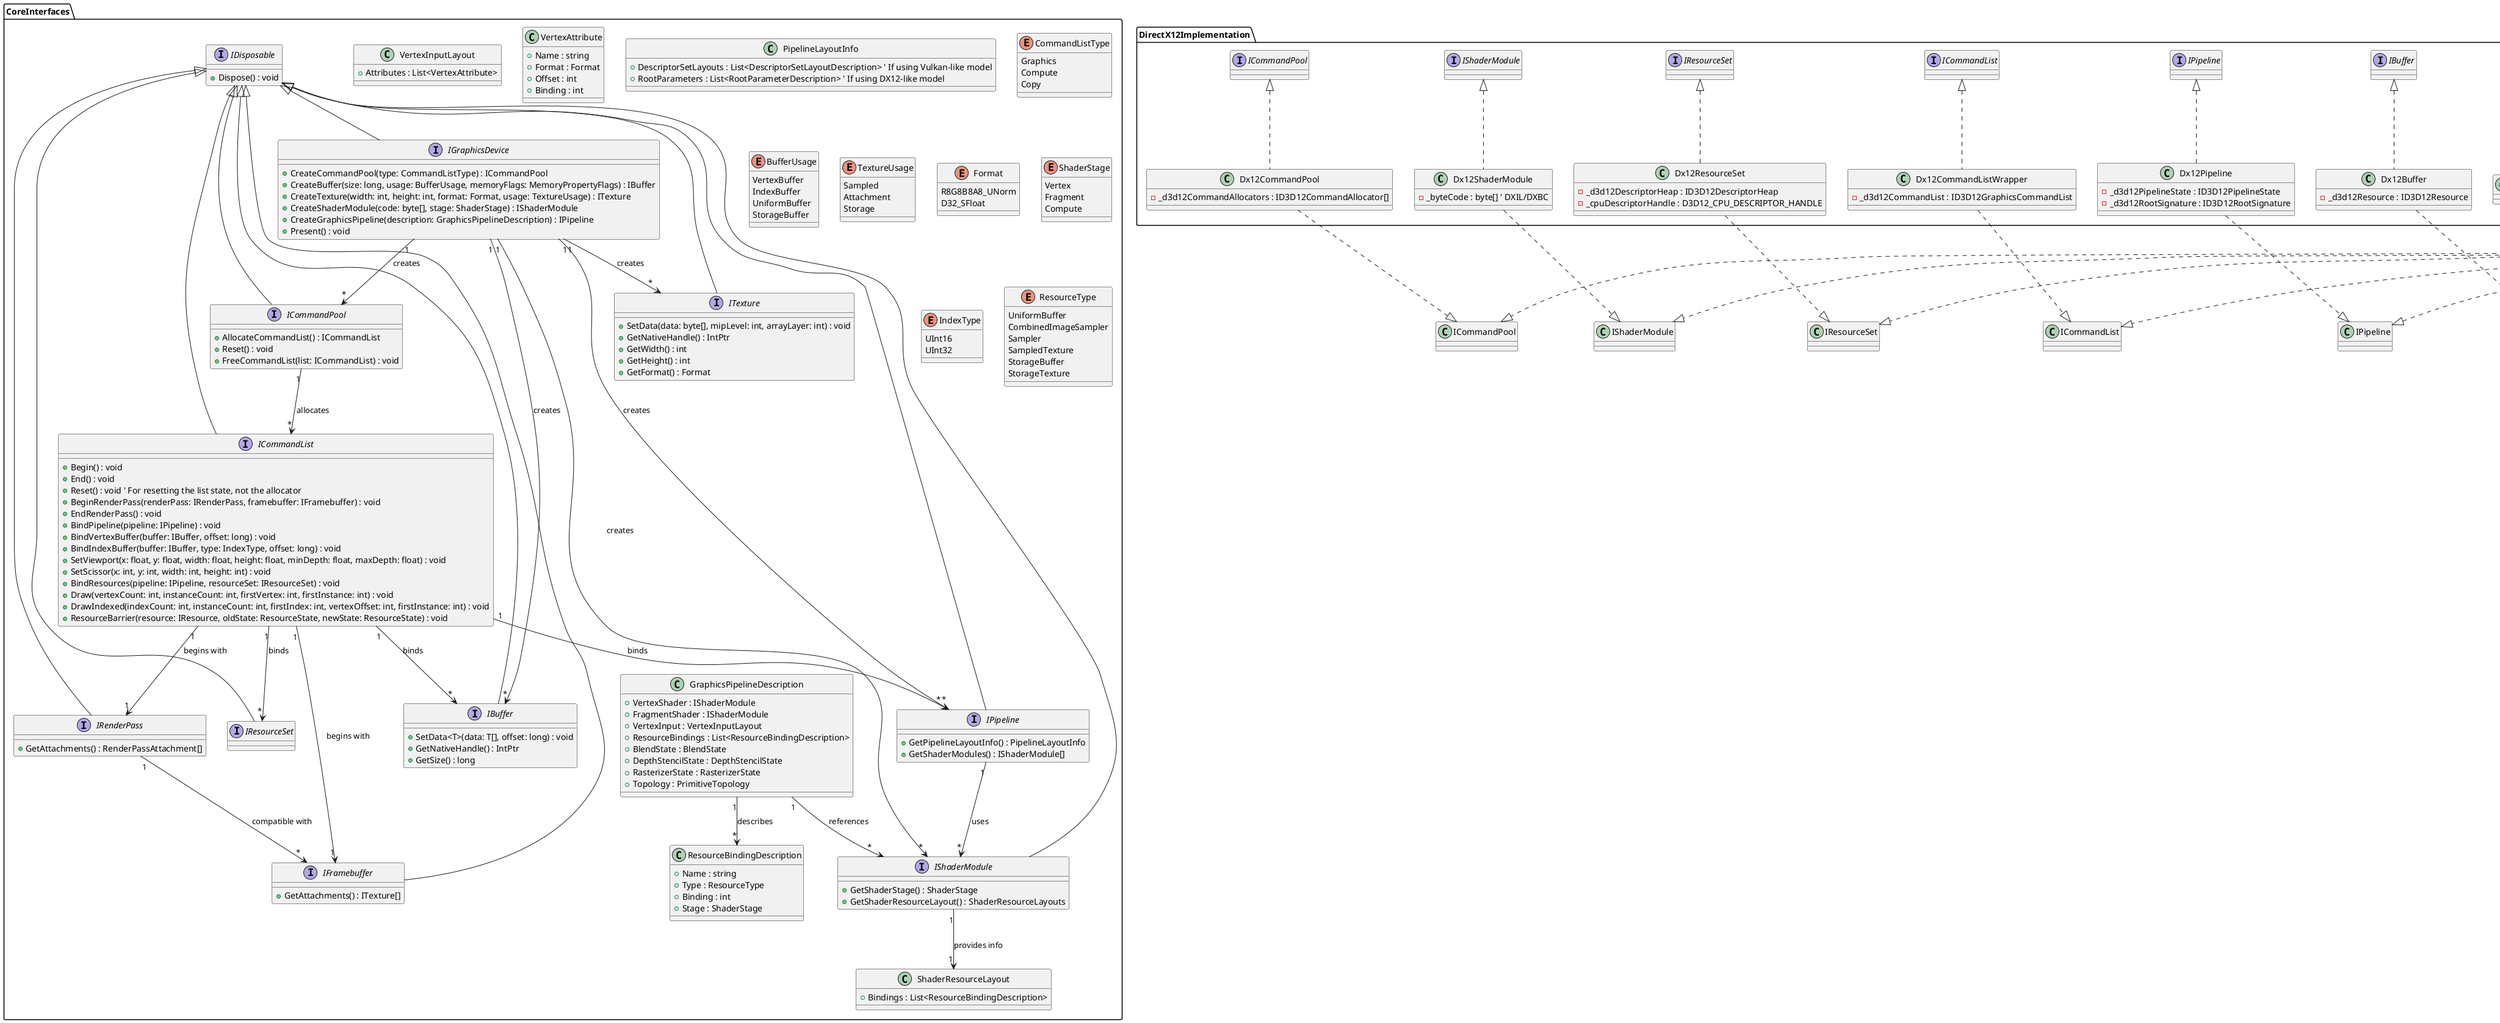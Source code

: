 @startuml GraphicsAPIInterfaces

package CoreInterfaces {
    interface IDisposable {
        + Dispose() : void
    }

    interface IGraphicsDevice extends IDisposable {
        + CreateCommandPool(type: CommandListType) : ICommandPool
        + CreateBuffer(size: long, usage: BufferUsage, memoryFlags: MemoryPropertyFlags) : IBuffer
        + CreateTexture(width: int, height: int, format: Format, usage: TextureUsage) : ITexture
        + CreateShaderModule(code: byte[], stage: ShaderStage) : IShaderModule
        + CreateGraphicsPipeline(description: GraphicsPipelineDescription) : IPipeline
        + Present() : void
    }

    interface ICommandPool extends IDisposable {
        + AllocateCommandList() : ICommandList
        + Reset() : void
        + FreeCommandList(list: ICommandList) : void
    }

    interface ICommandList extends IDisposable {
        + Begin() : void
        + End() : void
        + Reset() : void ' For resetting the list state, not the allocator
        + BeginRenderPass(renderPass: IRenderPass, framebuffer: IFramebuffer) : void
        + EndRenderPass() : void
        + BindPipeline(pipeline: IPipeline) : void
        + BindVertexBuffer(buffer: IBuffer, offset: long) : void
        + BindIndexBuffer(buffer: IBuffer, type: IndexType, offset: long) : void
        + SetViewport(x: float, y: float, width: float, height: float, minDepth: float, maxDepth: float) : void
        + SetScissor(x: int, y: int, width: int, height: int) : void
        + BindResources(pipeline: IPipeline, resourceSet: IResourceSet) : void
        + Draw(vertexCount: int, instanceCount: int, firstVertex: int, firstInstance: int) : void
        + DrawIndexed(indexCount: int, instanceCount: int, firstIndex: int, vertexOffset: int, firstInstance: int) : void
        + ResourceBarrier(resource: IResource, oldState: ResourceState, newState: ResourceState) : void
    }

    interface IBuffer extends IDisposable {
        + SetData<T>(data: T[], offset: long) : void
        + GetNativeHandle() : IntPtr
        + GetSize() : long
    }

    interface ITexture extends IDisposable {
        + SetData(data: byte[], mipLevel: int, arrayLayer: int) : void
        + GetNativeHandle() : IntPtr
        + GetWidth() : int
        + GetHeight() : int
        + GetFormat() : Format
    }

    interface IShaderModule extends IDisposable {
        + GetShaderStage() : ShaderStage
        + GetShaderResourceLayout() : ShaderResourceLayouts
    }

    interface IPipeline extends IDisposable {
        + GetPipelineLayoutInfo() : PipelineLayoutInfo
        + GetShaderModules() : IShaderModule[]
    }

    interface IResourceSet extends IDisposable {
    }

    interface IRenderPass extends IDisposable {
        + GetAttachments() : RenderPassAttachment[]
    }

    interface IFramebuffer extends IDisposable {
        + GetAttachments() : ITexture[]
    }

    class GraphicsPipelineDescription {
        + VertexShader : IShaderModule
        + FragmentShader : IShaderModule
        + VertexInput : VertexInputLayout
        + ResourceBindings : List<ResourceBindingDescription>
        + BlendState : BlendState
        + DepthStencilState : DepthStencilState
        + RasterizerState : RasterizerState
        + Topology : PrimitiveTopology
    }

    class VertexInputLayout {
        + Attributes : List<VertexAttribute>
    }

    class VertexAttribute {
        + Name : string
        + Format : Format
        + Offset : int
        + Binding : int
    }

    class ResourceBindingDescription {
        + Name : string
        + Type : ResourceType
        + Binding : int
        + Stage : ShaderStage
    }

    class ShaderResourceLayout {
        + Bindings : List<ResourceBindingDescription>
    }

    class PipelineLayoutInfo {
        + DescriptorSetLayouts : List<DescriptorSetLayoutDescription> ' If using Vulkan-like model
        + RootParameters : List<RootParameterDescription> ' If using DX12-like model
    }

    enum CommandListType 
    { 
        Graphics
        Compute
        Copy 
    }
    enum BufferUsage 
    { 
        VertexBuffer
        IndexBuffer
        UniformBuffer
        StorageBuffer 
    }
    enum TextureUsage 
    { 
        Sampled
        Attachment
        Storage 
    }
    enum Format 
    { 
        R8G8B8A8_UNorm
        D32_SFloat 
        
    }
    enum ShaderStage 
    { 
        Vertex
        Fragment
        Compute 
    }
    enum IndexType 
    { 
        UInt16
        UInt32 
    }
    enum ResourceType 
    { 
        UniformBuffer
        CombinedImageSampler
        Sampler
        SampledTexture
        StorageBuffer
        StorageTexture 
    }
}

package DirectX12Implementation {
    class Dx12GraphicsDevice implements IGraphicsDevice {
        - _d3d12Device : ID3D12Device
    }
    class Dx12CommandPool implements ICommandPool {
        - _d3d12CommandAllocators : ID3D12CommandAllocator[]
         
    }
    class Dx12CommandListWrapper implements ICommandList {
        - _d3d12CommandList : ID3D12GraphicsCommandList
         
    }
    class Dx12Buffer implements IBuffer {
        - _d3d12Resource : ID3D12Resource
         
    }
    class Dx12Texture implements ITexture {
        - _d3d12Resource : ID3D12Resource
        - _d3d12CpuDescriptorHandle : D3D12_CPU_DESCRIPTOR_HANDLE ' for SRV/RTV/DSV
         
    }
    class Dx12ShaderModule implements IShaderModule {
        - _byteCode : byte[] ' DXIL/DXBC
         
    }
    class Dx12Pipeline implements IPipeline {
        - _d3d12PipelineState : ID3D12PipelineState
        - _d3d12RootSignature : ID3D12RootSignature
         
    }
    class Dx12ResourceSet implements IResourceSet {
        - _d3d12DescriptorHeap : ID3D12DescriptorHeap
        - _cpuDescriptorHandle : D3D12_CPU_DESCRIPTOR_HANDLE
         
    }
    class Dx12RenderPass implements IRenderPass {
         
    }
    class Dx12Framebuffer implements IFramebuffer {
        - _rtvHandles : D3D12_CPU_DESCRIPTOR_HANDLE[]
        - _dsvHandle : D3D12_CPU_DESCRIPTOR_HANDLE
         
    }
}

package VulkanImplementation {
    class VulkanGraphicsDevice implements IGraphicsDevice {
        - _vkDevice : VkDevice
         
    }
    class VulkanCommandPool implements ICommandPool {
        - _vkCommandPool : VkCommandPool
         
    }
    class VulkanCommandListWrapper implements ICommandList {
        - _vkCommandBuffer : VkCommandBuffer
         
    }
    class VulkanBuffer implements IBuffer {
        - _vkBuffer : VkBuffer
        - _vkDeviceMemory : VkDeviceMemory
         
    }
    class VulkanTexture implements ITexture {
        - _vkImage : VkImage
        - _vkDeviceMemory : VkDeviceMemory
        - _vkImageView : VkImageView
         
    }
    class VulkanShaderModule implements IShaderModule {
        - _vkShaderModule : VkShaderModule
         
    }
    class VulkanPipeline implements IPipeline {
        - _vkPipeline : VkPipeline
        - _vkPipelineLayout : VkPipelineLayout
         
    }
    class VulkanResourceSet implements IResourceSet {
        - _vkDescriptorSet : VkDescriptorSet
         
    }
    class VulkanRenderPass implements IRenderPass {
        - _vkRenderPass : VkRenderPass
         
    }
    class VulkanFramebuffer implements IFramebuffer {
        - _vkFramebuffer : VkFramebuffer
         
    }
}

CoreInterfaces.IGraphicsDevice "1" --> "*" CoreInterfaces.ICommandPool : creates
CoreInterfaces.ICommandPool "1" --> "*" CoreInterfaces.ICommandList : allocates
CoreInterfaces.IGraphicsDevice "1" --> "*" CoreInterfaces.IBuffer : creates
CoreInterfaces.IGraphicsDevice "1" --> "*" CoreInterfaces.ITexture : creates
CoreInterfaces.IGraphicsDevice "1" --> "*" CoreInterfaces.IShaderModule : creates
CoreInterfaces.IGraphicsDevice "1" --> "*" CoreInterfaces.IPipeline : creates

CoreInterfaces.IPipeline "1" --> "*" CoreInterfaces.IShaderModule : uses
CoreInterfaces.ICommandList "1" --> "*" CoreInterfaces.IPipeline : binds
CoreInterfaces.ICommandList "1" --> "*" CoreInterfaces.IBuffer : binds
CoreInterfaces.ICommandList "1" --> "*" CoreInterfaces.IResourceSet : binds

CoreInterfaces.GraphicsPipelineDescription "1" --> "*" CoreInterfaces.IShaderModule : references
CoreInterfaces.GraphicsPipelineDescription "1" --> "*" CoreInterfaces.ResourceBindingDescription : describes
CoreInterfaces.IShaderModule "1" --> "1" CoreInterfaces.ShaderResourceLayout : provides info

CoreInterfaces.IRenderPass "1" --> "*" CoreInterfaces.IFramebuffer : compatible with
CoreInterfaces.ICommandList "1" --> "1" CoreInterfaces.IRenderPass : begins with
CoreInterfaces.ICommandList "1" --> "1" CoreInterfaces.IFramebuffer : begins with

Dx12GraphicsDevice ..|> IGraphicsDevice
VulkanGraphicsDevice ..|> IGraphicsDevice

Dx12CommandPool ..|> ICommandPool
VulkanCommandPool ..|> ICommandPool

Dx12CommandListWrapper ..|> ICommandList
VulkanCommandListWrapper ..|> ICommandList

Dx12Buffer ..|> IBuffer
VulkanBuffer ..|> IBuffer

Dx12Texture ..|> ITexture
VulkanTexture ..|> ITexture

Dx12ShaderModule ..|> IShaderModule
VulkanShaderModule ..|> IShaderModule

Dx12Pipeline ..|> IPipeline
VulkanPipeline ..|> IPipeline

Dx12ResourceSet ..|> IResourceSet
VulkanResourceSet ..|> IResourceSet

Dx12RenderPass ..|> IRenderPass
VulkanRenderPass ..|> IRenderPass

Dx12Framebuffer ..|> IFramebuffer
VulkanFramebuffer ..|> IFramebuffer

@enduml